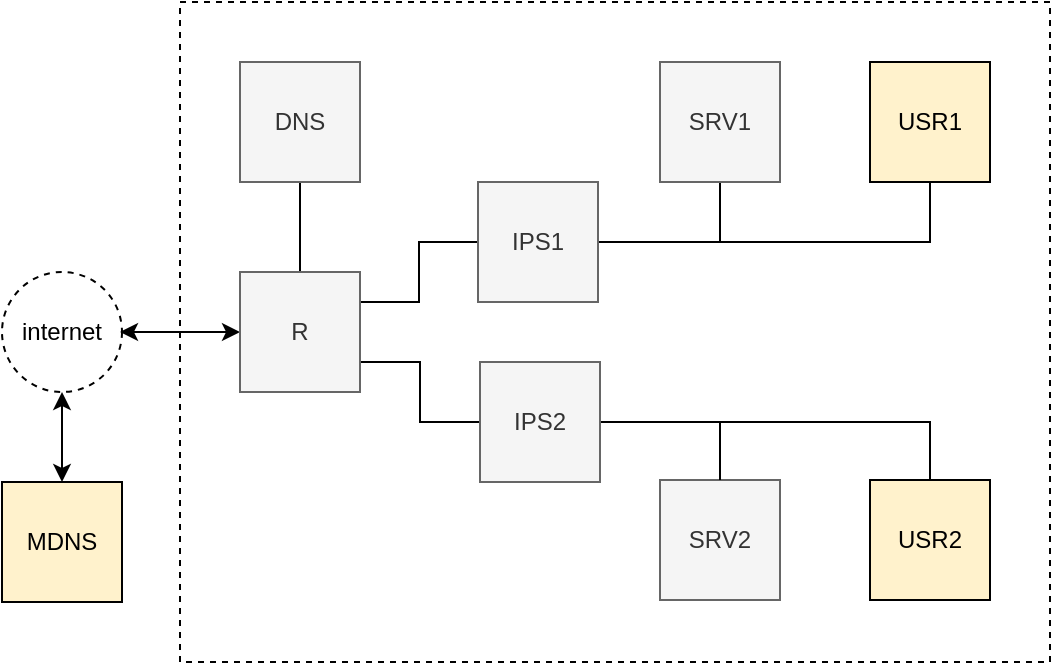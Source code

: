 <mxfile version="10.5.4" type="device"><diagram id="KTS-pofWcmG1Dpi4gqoH" name="Page-1"><mxGraphModel dx="712" dy="408" grid="0" gridSize="15" guides="1" tooltips="1" connect="1" arrows="1" fold="1" page="1" pageScale="1" pageWidth="827" pageHeight="1169" background="none" math="0" shadow="0"><root><mxCell id="0"/><mxCell id="1" parent="0"/><mxCell id="tJ00nQF2f4u_NjExWbHW-54" value="" style="rounded=0;whiteSpace=wrap;html=1;strokeColor=#000000;fillColor=none;dashed=1;" vertex="1" parent="1"><mxGeometry x="150" y="285" width="435" height="330" as="geometry"/></mxCell><mxCell id="tJ00nQF2f4u_NjExWbHW-27" style="edgeStyle=orthogonalEdgeStyle;rounded=0;orthogonalLoop=1;jettySize=auto;html=1;exitX=1;exitY=0.75;exitDx=0;exitDy=0;entryX=0;entryY=0.5;entryDx=0;entryDy=0;endArrow=none;endFill=0;" edge="1" parent="1" source="tJ00nQF2f4u_NjExWbHW-18" target="tJ00nQF2f4u_NjExWbHW-23"><mxGeometry relative="1" as="geometry"/></mxCell><mxCell id="tJ00nQF2f4u_NjExWbHW-33" style="edgeStyle=orthogonalEdgeStyle;rounded=0;orthogonalLoop=1;jettySize=auto;html=1;exitX=0;exitY=0.5;exitDx=0;exitDy=0;endArrow=classic;endFill=1;startArrow=classic;startFill=1;" edge="1" parent="1" source="tJ00nQF2f4u_NjExWbHW-18"><mxGeometry relative="1" as="geometry"><mxPoint x="120" y="450" as="targetPoint"/></mxGeometry></mxCell><mxCell id="tJ00nQF2f4u_NjExWbHW-52" style="edgeStyle=orthogonalEdgeStyle;rounded=0;orthogonalLoop=1;jettySize=auto;html=1;exitX=0.5;exitY=0;exitDx=0;exitDy=0;entryX=0.5;entryY=1;entryDx=0;entryDy=0;endArrow=none;endFill=0;" edge="1" parent="1" source="tJ00nQF2f4u_NjExWbHW-18" target="tJ00nQF2f4u_NjExWbHW-46"><mxGeometry relative="1" as="geometry"/></mxCell><mxCell id="tJ00nQF2f4u_NjExWbHW-58" style="edgeStyle=orthogonalEdgeStyle;rounded=0;orthogonalLoop=1;jettySize=auto;html=1;exitX=1;exitY=0.25;exitDx=0;exitDy=0;entryX=0;entryY=0.5;entryDx=0;entryDy=0;startArrow=none;startFill=0;endArrow=none;endFill=0;" edge="1" parent="1" source="tJ00nQF2f4u_NjExWbHW-18" target="tJ00nQF2f4u_NjExWbHW-19"><mxGeometry relative="1" as="geometry"/></mxCell><mxCell id="tJ00nQF2f4u_NjExWbHW-18" value="&lt;div&gt;R&lt;/div&gt;" style="whiteSpace=wrap;html=1;aspect=fixed;fillColor=#f5f5f5;strokeColor=#666666;fontColor=#333333;" vertex="1" parent="1"><mxGeometry x="180" y="420" width="60" height="60" as="geometry"/></mxCell><mxCell id="tJ00nQF2f4u_NjExWbHW-44" style="edgeStyle=orthogonalEdgeStyle;rounded=0;orthogonalLoop=1;jettySize=auto;html=1;exitX=1;exitY=0.5;exitDx=0;exitDy=0;entryX=0.5;entryY=1;entryDx=0;entryDy=0;endArrow=none;endFill=0;" edge="1" parent="1" source="tJ00nQF2f4u_NjExWbHW-19" target="tJ00nQF2f4u_NjExWbHW-20"><mxGeometry relative="1" as="geometry"/></mxCell><mxCell id="tJ00nQF2f4u_NjExWbHW-45" style="edgeStyle=orthogonalEdgeStyle;rounded=0;orthogonalLoop=1;jettySize=auto;html=1;exitX=1;exitY=0.5;exitDx=0;exitDy=0;entryX=0.5;entryY=1;entryDx=0;entryDy=0;endArrow=none;endFill=0;" edge="1" parent="1" source="tJ00nQF2f4u_NjExWbHW-19" target="tJ00nQF2f4u_NjExWbHW-40"><mxGeometry relative="1" as="geometry"/></mxCell><mxCell id="tJ00nQF2f4u_NjExWbHW-19" value="IPS1" style="whiteSpace=wrap;html=1;aspect=fixed;fillColor=#f5f5f5;strokeColor=#666666;fontColor=#333333;" vertex="1" parent="1"><mxGeometry x="299" y="375" width="60" height="60" as="geometry"/></mxCell><mxCell id="tJ00nQF2f4u_NjExWbHW-20" value="SRV1" style="whiteSpace=wrap;html=1;aspect=fixed;fillColor=#f5f5f5;strokeColor=#666666;fontColor=#333333;" vertex="1" parent="1"><mxGeometry x="390" y="315" width="60" height="60" as="geometry"/></mxCell><mxCell id="tJ00nQF2f4u_NjExWbHW-21" value="SRV2" style="whiteSpace=wrap;html=1;aspect=fixed;fillColor=#f5f5f5;strokeColor=#666666;fontColor=#333333;" vertex="1" parent="1"><mxGeometry x="390" y="524" width="60" height="60" as="geometry"/></mxCell><mxCell id="tJ00nQF2f4u_NjExWbHW-22" value="USR2" style="whiteSpace=wrap;html=1;aspect=fixed;fillColor=#fff2cc;strokeColor=#000000;" vertex="1" parent="1"><mxGeometry x="495" y="524" width="60" height="60" as="geometry"/></mxCell><mxCell id="tJ00nQF2f4u_NjExWbHW-59" style="edgeStyle=orthogonalEdgeStyle;rounded=0;orthogonalLoop=1;jettySize=auto;html=1;exitX=1;exitY=0.5;exitDx=0;exitDy=0;entryX=0.5;entryY=0;entryDx=0;entryDy=0;startArrow=none;startFill=0;endArrow=none;endFill=0;" edge="1" parent="1" source="tJ00nQF2f4u_NjExWbHW-23" target="tJ00nQF2f4u_NjExWbHW-21"><mxGeometry relative="1" as="geometry"/></mxCell><mxCell id="tJ00nQF2f4u_NjExWbHW-61" style="edgeStyle=orthogonalEdgeStyle;rounded=0;orthogonalLoop=1;jettySize=auto;html=1;exitX=1;exitY=0.5;exitDx=0;exitDy=0;entryX=0.5;entryY=0;entryDx=0;entryDy=0;startArrow=none;startFill=0;endArrow=none;endFill=0;" edge="1" parent="1" source="tJ00nQF2f4u_NjExWbHW-23" target="tJ00nQF2f4u_NjExWbHW-22"><mxGeometry relative="1" as="geometry"/></mxCell><mxCell id="tJ00nQF2f4u_NjExWbHW-23" value="IPS2" style="whiteSpace=wrap;html=1;aspect=fixed;fillColor=#f5f5f5;strokeColor=#666666;fontColor=#333333;" vertex="1" parent="1"><mxGeometry x="300" y="465" width="60" height="60" as="geometry"/></mxCell><mxCell id="tJ00nQF2f4u_NjExWbHW-56" style="edgeStyle=orthogonalEdgeStyle;rounded=0;orthogonalLoop=1;jettySize=auto;html=1;exitX=0.5;exitY=0;exitDx=0;exitDy=0;entryX=0.5;entryY=1;entryDx=0;entryDy=0;endArrow=classic;endFill=1;startArrow=classic;startFill=1;" edge="1" parent="1" source="tJ00nQF2f4u_NjExWbHW-24" target="tJ00nQF2f4u_NjExWbHW-55"><mxGeometry relative="1" as="geometry"/></mxCell><mxCell id="tJ00nQF2f4u_NjExWbHW-24" value="MDNS" style="whiteSpace=wrap;html=1;aspect=fixed;fillColor=#fff2cc;strokeColor=#000000;" vertex="1" parent="1"><mxGeometry x="61" y="525" width="60" height="60" as="geometry"/></mxCell><mxCell id="tJ00nQF2f4u_NjExWbHW-40" value="USR1" style="whiteSpace=wrap;html=1;aspect=fixed;fillColor=#fff2cc;strokeColor=#000000;" vertex="1" parent="1"><mxGeometry x="495" y="315" width="60" height="60" as="geometry"/></mxCell><mxCell id="tJ00nQF2f4u_NjExWbHW-46" value="&lt;div&gt;DNS&lt;/div&gt;" style="whiteSpace=wrap;html=1;aspect=fixed;fillColor=#f5f5f5;strokeColor=#666666;fontColor=#333333;" vertex="1" parent="1"><mxGeometry x="180" y="315" width="60" height="60" as="geometry"/></mxCell><mxCell id="tJ00nQF2f4u_NjExWbHW-55" value="internet" style="ellipse;whiteSpace=wrap;html=1;aspect=fixed;dashed=1;strokeColor=#000000;fillColor=none;" vertex="1" parent="1"><mxGeometry x="61" y="420" width="60" height="60" as="geometry"/></mxCell><mxCell id="tJ00nQF2f4u_NjExWbHW-62" value="" style="rounded=0;whiteSpace=wrap;html=1;dashed=1;strokeColor=#000000;fillColor=none;" vertex="1" parent="1"><mxGeometry x="285" y="345" as="geometry"/></mxCell></root></mxGraphModel></diagram></mxfile>